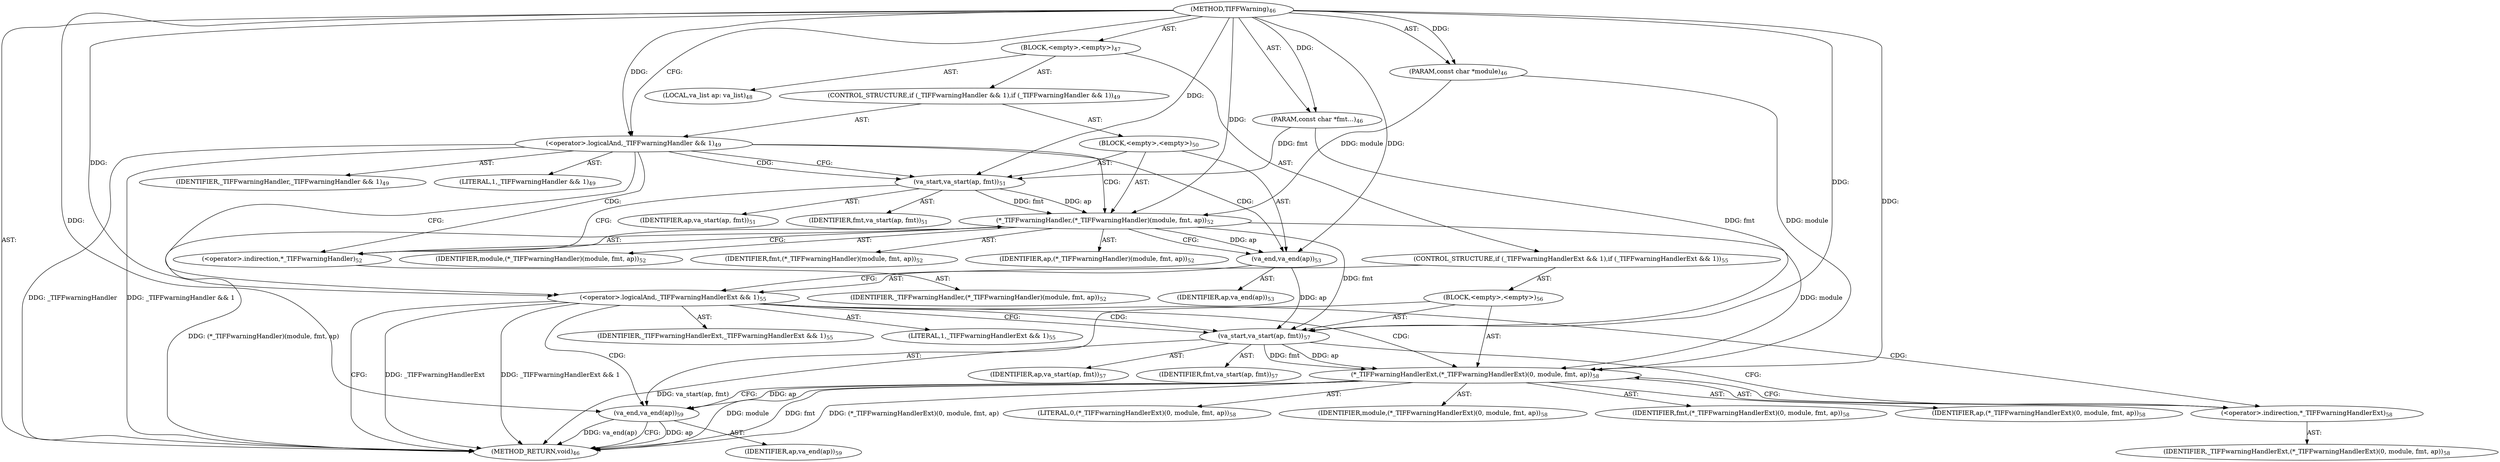 digraph "TIFFWarning" {  
"45178" [label = <(METHOD,TIFFWarning)<SUB>46</SUB>> ]
"45179" [label = <(PARAM,const char *module)<SUB>46</SUB>> ]
"45180" [label = <(PARAM,const char *fmt...)<SUB>46</SUB>> ]
"45181" [label = <(BLOCK,&lt;empty&gt;,&lt;empty&gt;)<SUB>47</SUB>> ]
"45182" [label = <(LOCAL,va_list ap: va_list)<SUB>48</SUB>> ]
"45183" [label = <(CONTROL_STRUCTURE,if (_TIFFwarningHandler &amp;&amp; 1),if (_TIFFwarningHandler &amp;&amp; 1))<SUB>49</SUB>> ]
"45184" [label = <(&lt;operator&gt;.logicalAnd,_TIFFwarningHandler &amp;&amp; 1)<SUB>49</SUB>> ]
"45185" [label = <(IDENTIFIER,_TIFFwarningHandler,_TIFFwarningHandler &amp;&amp; 1)<SUB>49</SUB>> ]
"45186" [label = <(LITERAL,1,_TIFFwarningHandler &amp;&amp; 1)<SUB>49</SUB>> ]
"45187" [label = <(BLOCK,&lt;empty&gt;,&lt;empty&gt;)<SUB>50</SUB>> ]
"45188" [label = <(va_start,va_start(ap, fmt))<SUB>51</SUB>> ]
"45189" [label = <(IDENTIFIER,ap,va_start(ap, fmt))<SUB>51</SUB>> ]
"45190" [label = <(IDENTIFIER,fmt,va_start(ap, fmt))<SUB>51</SUB>> ]
"45191" [label = <(*_TIFFwarningHandler,(*_TIFFwarningHandler)(module, fmt, ap))<SUB>52</SUB>> ]
"45192" [label = <(&lt;operator&gt;.indirection,*_TIFFwarningHandler)<SUB>52</SUB>> ]
"45193" [label = <(IDENTIFIER,_TIFFwarningHandler,(*_TIFFwarningHandler)(module, fmt, ap))<SUB>52</SUB>> ]
"45194" [label = <(IDENTIFIER,module,(*_TIFFwarningHandler)(module, fmt, ap))<SUB>52</SUB>> ]
"45195" [label = <(IDENTIFIER,fmt,(*_TIFFwarningHandler)(module, fmt, ap))<SUB>52</SUB>> ]
"45196" [label = <(IDENTIFIER,ap,(*_TIFFwarningHandler)(module, fmt, ap))<SUB>52</SUB>> ]
"45197" [label = <(va_end,va_end(ap))<SUB>53</SUB>> ]
"45198" [label = <(IDENTIFIER,ap,va_end(ap))<SUB>53</SUB>> ]
"45199" [label = <(CONTROL_STRUCTURE,if (_TIFFwarningHandlerExt &amp;&amp; 1),if (_TIFFwarningHandlerExt &amp;&amp; 1))<SUB>55</SUB>> ]
"45200" [label = <(&lt;operator&gt;.logicalAnd,_TIFFwarningHandlerExt &amp;&amp; 1)<SUB>55</SUB>> ]
"45201" [label = <(IDENTIFIER,_TIFFwarningHandlerExt,_TIFFwarningHandlerExt &amp;&amp; 1)<SUB>55</SUB>> ]
"45202" [label = <(LITERAL,1,_TIFFwarningHandlerExt &amp;&amp; 1)<SUB>55</SUB>> ]
"45203" [label = <(BLOCK,&lt;empty&gt;,&lt;empty&gt;)<SUB>56</SUB>> ]
"45204" [label = <(va_start,va_start(ap, fmt))<SUB>57</SUB>> ]
"45205" [label = <(IDENTIFIER,ap,va_start(ap, fmt))<SUB>57</SUB>> ]
"45206" [label = <(IDENTIFIER,fmt,va_start(ap, fmt))<SUB>57</SUB>> ]
"45207" [label = <(*_TIFFwarningHandlerExt,(*_TIFFwarningHandlerExt)(0, module, fmt, ap))<SUB>58</SUB>> ]
"45208" [label = <(&lt;operator&gt;.indirection,*_TIFFwarningHandlerExt)<SUB>58</SUB>> ]
"45209" [label = <(IDENTIFIER,_TIFFwarningHandlerExt,(*_TIFFwarningHandlerExt)(0, module, fmt, ap))<SUB>58</SUB>> ]
"45210" [label = <(LITERAL,0,(*_TIFFwarningHandlerExt)(0, module, fmt, ap))<SUB>58</SUB>> ]
"45211" [label = <(IDENTIFIER,module,(*_TIFFwarningHandlerExt)(0, module, fmt, ap))<SUB>58</SUB>> ]
"45212" [label = <(IDENTIFIER,fmt,(*_TIFFwarningHandlerExt)(0, module, fmt, ap))<SUB>58</SUB>> ]
"45213" [label = <(IDENTIFIER,ap,(*_TIFFwarningHandlerExt)(0, module, fmt, ap))<SUB>58</SUB>> ]
"45214" [label = <(va_end,va_end(ap))<SUB>59</SUB>> ]
"45215" [label = <(IDENTIFIER,ap,va_end(ap))<SUB>59</SUB>> ]
"45216" [label = <(METHOD_RETURN,void)<SUB>46</SUB>> ]
  "45178" -> "45179"  [ label = "AST: "] 
  "45178" -> "45180"  [ label = "AST: "] 
  "45178" -> "45181"  [ label = "AST: "] 
  "45178" -> "45216"  [ label = "AST: "] 
  "45181" -> "45182"  [ label = "AST: "] 
  "45181" -> "45183"  [ label = "AST: "] 
  "45181" -> "45199"  [ label = "AST: "] 
  "45183" -> "45184"  [ label = "AST: "] 
  "45183" -> "45187"  [ label = "AST: "] 
  "45184" -> "45185"  [ label = "AST: "] 
  "45184" -> "45186"  [ label = "AST: "] 
  "45187" -> "45188"  [ label = "AST: "] 
  "45187" -> "45191"  [ label = "AST: "] 
  "45187" -> "45197"  [ label = "AST: "] 
  "45188" -> "45189"  [ label = "AST: "] 
  "45188" -> "45190"  [ label = "AST: "] 
  "45191" -> "45192"  [ label = "AST: "] 
  "45191" -> "45194"  [ label = "AST: "] 
  "45191" -> "45195"  [ label = "AST: "] 
  "45191" -> "45196"  [ label = "AST: "] 
  "45192" -> "45193"  [ label = "AST: "] 
  "45197" -> "45198"  [ label = "AST: "] 
  "45199" -> "45200"  [ label = "AST: "] 
  "45199" -> "45203"  [ label = "AST: "] 
  "45200" -> "45201"  [ label = "AST: "] 
  "45200" -> "45202"  [ label = "AST: "] 
  "45203" -> "45204"  [ label = "AST: "] 
  "45203" -> "45207"  [ label = "AST: "] 
  "45203" -> "45214"  [ label = "AST: "] 
  "45204" -> "45205"  [ label = "AST: "] 
  "45204" -> "45206"  [ label = "AST: "] 
  "45207" -> "45208"  [ label = "AST: "] 
  "45207" -> "45210"  [ label = "AST: "] 
  "45207" -> "45211"  [ label = "AST: "] 
  "45207" -> "45212"  [ label = "AST: "] 
  "45207" -> "45213"  [ label = "AST: "] 
  "45208" -> "45209"  [ label = "AST: "] 
  "45214" -> "45215"  [ label = "AST: "] 
  "45184" -> "45188"  [ label = "CFG: "] 
  "45184" -> "45200"  [ label = "CFG: "] 
  "45200" -> "45216"  [ label = "CFG: "] 
  "45200" -> "45204"  [ label = "CFG: "] 
  "45188" -> "45192"  [ label = "CFG: "] 
  "45191" -> "45197"  [ label = "CFG: "] 
  "45197" -> "45200"  [ label = "CFG: "] 
  "45204" -> "45208"  [ label = "CFG: "] 
  "45207" -> "45214"  [ label = "CFG: "] 
  "45214" -> "45216"  [ label = "CFG: "] 
  "45192" -> "45191"  [ label = "CFG: "] 
  "45208" -> "45207"  [ label = "CFG: "] 
  "45178" -> "45184"  [ label = "CFG: "] 
  "45184" -> "45216"  [ label = "DDG: _TIFFwarningHandler"] 
  "45184" -> "45216"  [ label = "DDG: _TIFFwarningHandler &amp;&amp; 1"] 
  "45191" -> "45216"  [ label = "DDG: (*_TIFFwarningHandler)(module, fmt, ap)"] 
  "45200" -> "45216"  [ label = "DDG: _TIFFwarningHandlerExt"] 
  "45200" -> "45216"  [ label = "DDG: _TIFFwarningHandlerExt &amp;&amp; 1"] 
  "45204" -> "45216"  [ label = "DDG: va_start(ap, fmt)"] 
  "45207" -> "45216"  [ label = "DDG: module"] 
  "45207" -> "45216"  [ label = "DDG: fmt"] 
  "45207" -> "45216"  [ label = "DDG: (*_TIFFwarningHandlerExt)(0, module, fmt, ap)"] 
  "45214" -> "45216"  [ label = "DDG: ap"] 
  "45214" -> "45216"  [ label = "DDG: va_end(ap)"] 
  "45178" -> "45179"  [ label = "DDG: "] 
  "45178" -> "45180"  [ label = "DDG: "] 
  "45178" -> "45184"  [ label = "DDG: "] 
  "45178" -> "45200"  [ label = "DDG: "] 
  "45178" -> "45188"  [ label = "DDG: "] 
  "45180" -> "45188"  [ label = "DDG: fmt"] 
  "45179" -> "45191"  [ label = "DDG: module"] 
  "45178" -> "45191"  [ label = "DDG: "] 
  "45188" -> "45191"  [ label = "DDG: fmt"] 
  "45188" -> "45191"  [ label = "DDG: ap"] 
  "45191" -> "45197"  [ label = "DDG: ap"] 
  "45178" -> "45197"  [ label = "DDG: "] 
  "45197" -> "45204"  [ label = "DDG: ap"] 
  "45178" -> "45204"  [ label = "DDG: "] 
  "45191" -> "45204"  [ label = "DDG: fmt"] 
  "45180" -> "45204"  [ label = "DDG: fmt"] 
  "45178" -> "45207"  [ label = "DDG: "] 
  "45191" -> "45207"  [ label = "DDG: module"] 
  "45179" -> "45207"  [ label = "DDG: module"] 
  "45204" -> "45207"  [ label = "DDG: fmt"] 
  "45204" -> "45207"  [ label = "DDG: ap"] 
  "45207" -> "45214"  [ label = "DDG: ap"] 
  "45178" -> "45214"  [ label = "DDG: "] 
  "45184" -> "45192"  [ label = "CDG: "] 
  "45184" -> "45197"  [ label = "CDG: "] 
  "45184" -> "45191"  [ label = "CDG: "] 
  "45184" -> "45188"  [ label = "CDG: "] 
  "45200" -> "45207"  [ label = "CDG: "] 
  "45200" -> "45214"  [ label = "CDG: "] 
  "45200" -> "45204"  [ label = "CDG: "] 
  "45200" -> "45208"  [ label = "CDG: "] 
}
